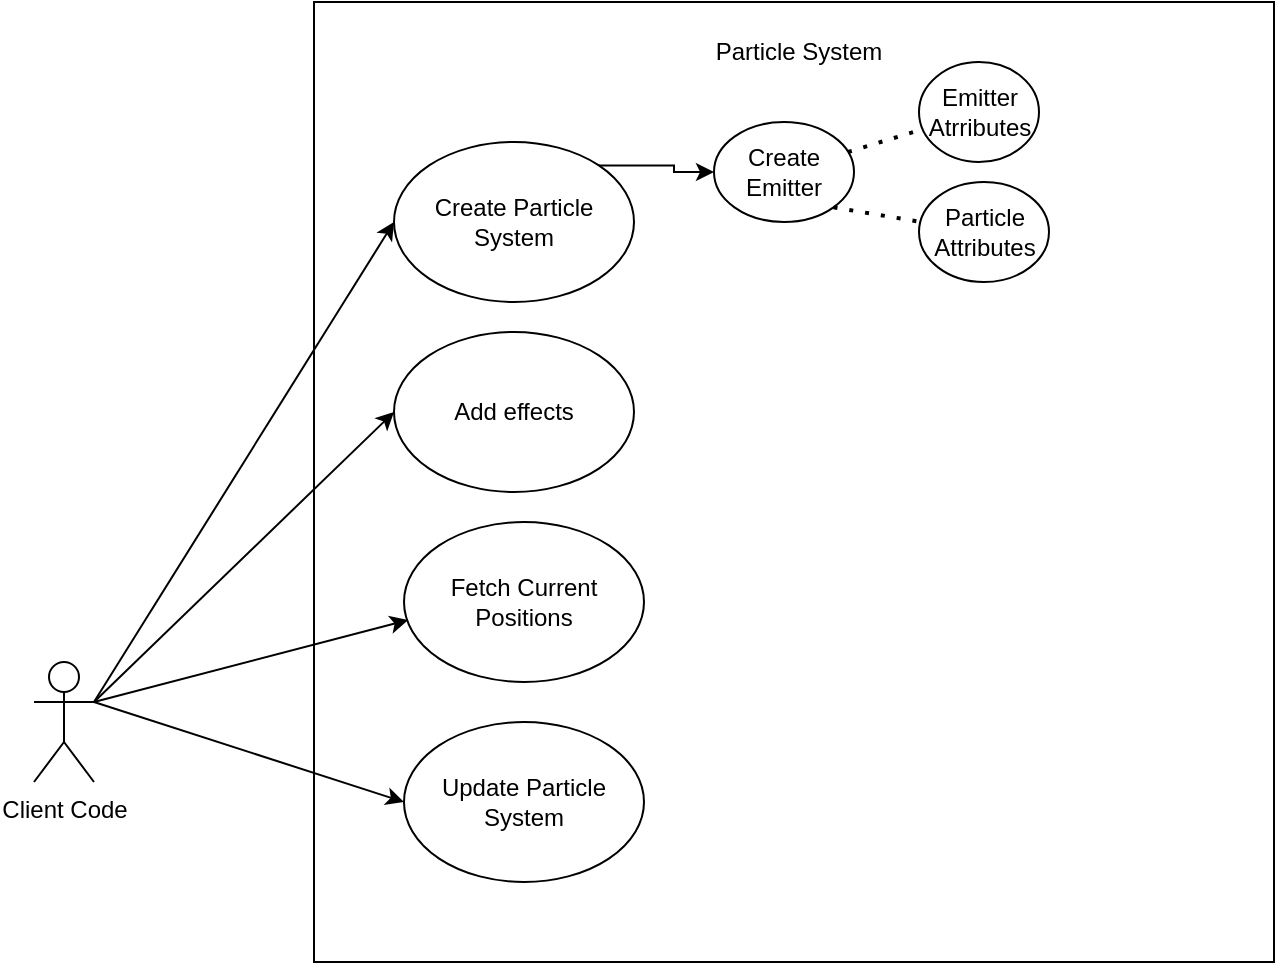 <mxfile version="20.8.10" type="github">
  <diagram name="Page-1" id="-KUHA0uhdDcDGpeTGAT7">
    <mxGraphModel dx="1434" dy="926" grid="1" gridSize="10" guides="1" tooltips="1" connect="1" arrows="1" fold="1" page="1" pageScale="1" pageWidth="850" pageHeight="1100" math="0" shadow="0">
      <root>
        <mxCell id="0" />
        <mxCell id="1" parent="0" />
        <mxCell id="vP3fYz3fagOJ1adBa3ro-2" value="Client Code&lt;br&gt;" style="shape=umlActor;verticalLabelPosition=bottom;verticalAlign=top;html=1;outlineConnect=0;" vertex="1" parent="1">
          <mxGeometry x="30" y="380" width="30" height="60" as="geometry" />
        </mxCell>
        <mxCell id="vP3fYz3fagOJ1adBa3ro-4" value="" style="whiteSpace=wrap;html=1;aspect=fixed;" vertex="1" parent="1">
          <mxGeometry x="170" y="50" width="480" height="480" as="geometry" />
        </mxCell>
        <mxCell id="vP3fYz3fagOJ1adBa3ro-5" value="Particle System" style="text;html=1;strokeColor=none;fillColor=none;align=center;verticalAlign=middle;whiteSpace=wrap;rounded=0;" vertex="1" parent="1">
          <mxGeometry x="360" y="60" width="105" height="30" as="geometry" />
        </mxCell>
        <mxCell id="vP3fYz3fagOJ1adBa3ro-24" style="edgeStyle=orthogonalEdgeStyle;rounded=0;orthogonalLoop=1;jettySize=auto;html=1;exitX=1;exitY=0;exitDx=0;exitDy=0;" edge="1" parent="1" source="vP3fYz3fagOJ1adBa3ro-6" target="vP3fYz3fagOJ1adBa3ro-11">
          <mxGeometry relative="1" as="geometry" />
        </mxCell>
        <mxCell id="vP3fYz3fagOJ1adBa3ro-6" value="Create Particle System" style="ellipse;whiteSpace=wrap;html=1;" vertex="1" parent="1">
          <mxGeometry x="210" y="120" width="120" height="80" as="geometry" />
        </mxCell>
        <mxCell id="vP3fYz3fagOJ1adBa3ro-7" value="Update Particle System" style="ellipse;whiteSpace=wrap;html=1;" vertex="1" parent="1">
          <mxGeometry x="215" y="410" width="120" height="80" as="geometry" />
        </mxCell>
        <mxCell id="vP3fYz3fagOJ1adBa3ro-8" value="Fetch Current Positions" style="ellipse;whiteSpace=wrap;html=1;" vertex="1" parent="1">
          <mxGeometry x="215" y="310" width="120" height="80" as="geometry" />
        </mxCell>
        <mxCell id="vP3fYz3fagOJ1adBa3ro-11" value="Create Emitter" style="ellipse;whiteSpace=wrap;html=1;" vertex="1" parent="1">
          <mxGeometry x="370" y="110" width="70" height="50" as="geometry" />
        </mxCell>
        <mxCell id="vP3fYz3fagOJ1adBa3ro-12" value="Emitter Atrributes" style="ellipse;whiteSpace=wrap;html=1;" vertex="1" parent="1">
          <mxGeometry x="472.5" y="80" width="60" height="50" as="geometry" />
        </mxCell>
        <mxCell id="vP3fYz3fagOJ1adBa3ro-15" value="Particle Attributes" style="ellipse;whiteSpace=wrap;html=1;" vertex="1" parent="1">
          <mxGeometry x="472.5" y="140" width="65" height="50" as="geometry" />
        </mxCell>
        <mxCell id="vP3fYz3fagOJ1adBa3ro-20" value="" style="endArrow=none;dashed=1;html=1;dashPattern=1 3;strokeWidth=2;rounded=0;exitX=1;exitY=1;exitDx=0;exitDy=0;" edge="1" parent="1" source="vP3fYz3fagOJ1adBa3ro-11" target="vP3fYz3fagOJ1adBa3ro-15">
          <mxGeometry width="50" height="50" relative="1" as="geometry">
            <mxPoint x="425" y="560" as="sourcePoint" />
            <mxPoint x="475" y="510" as="targetPoint" />
          </mxGeometry>
        </mxCell>
        <mxCell id="vP3fYz3fagOJ1adBa3ro-21" value="" style="endArrow=none;dashed=1;html=1;dashPattern=1 3;strokeWidth=2;rounded=0;exitX=0.957;exitY=0.3;exitDx=0;exitDy=0;exitPerimeter=0;" edge="1" parent="1" source="vP3fYz3fagOJ1adBa3ro-11" target="vP3fYz3fagOJ1adBa3ro-12">
          <mxGeometry width="50" height="50" relative="1" as="geometry">
            <mxPoint x="425" y="560" as="sourcePoint" />
            <mxPoint x="475" y="510" as="targetPoint" />
          </mxGeometry>
        </mxCell>
        <mxCell id="vP3fYz3fagOJ1adBa3ro-46" value="" style="endArrow=classic;html=1;rounded=0;exitX=1;exitY=0.333;exitDx=0;exitDy=0;exitPerimeter=0;entryX=0;entryY=0.5;entryDx=0;entryDy=0;" edge="1" parent="1" source="vP3fYz3fagOJ1adBa3ro-2" target="vP3fYz3fagOJ1adBa3ro-6">
          <mxGeometry width="50" height="50" relative="1" as="geometry">
            <mxPoint x="340" y="420" as="sourcePoint" />
            <mxPoint x="390" y="370" as="targetPoint" />
          </mxGeometry>
        </mxCell>
        <mxCell id="vP3fYz3fagOJ1adBa3ro-47" value="" style="endArrow=classic;html=1;rounded=0;entryX=0.017;entryY=0.613;entryDx=0;entryDy=0;entryPerimeter=0;" edge="1" parent="1" target="vP3fYz3fagOJ1adBa3ro-8">
          <mxGeometry width="50" height="50" relative="1" as="geometry">
            <mxPoint x="60" y="400" as="sourcePoint" />
            <mxPoint x="390" y="370" as="targetPoint" />
          </mxGeometry>
        </mxCell>
        <mxCell id="vP3fYz3fagOJ1adBa3ro-48" value="" style="endArrow=classic;html=1;rounded=0;entryX=0;entryY=0.5;entryDx=0;entryDy=0;" edge="1" parent="1" target="vP3fYz3fagOJ1adBa3ro-7">
          <mxGeometry width="50" height="50" relative="1" as="geometry">
            <mxPoint x="60" y="400" as="sourcePoint" />
            <mxPoint x="390" y="370" as="targetPoint" />
          </mxGeometry>
        </mxCell>
        <mxCell id="vP3fYz3fagOJ1adBa3ro-49" value="Add effects" style="ellipse;whiteSpace=wrap;html=1;" vertex="1" parent="1">
          <mxGeometry x="210" y="215" width="120" height="80" as="geometry" />
        </mxCell>
        <mxCell id="vP3fYz3fagOJ1adBa3ro-50" value="" style="endArrow=classic;html=1;rounded=0;entryX=0;entryY=0.5;entryDx=0;entryDy=0;" edge="1" parent="1" target="vP3fYz3fagOJ1adBa3ro-49">
          <mxGeometry width="50" height="50" relative="1" as="geometry">
            <mxPoint x="60" y="400" as="sourcePoint" />
            <mxPoint x="390" y="370" as="targetPoint" />
          </mxGeometry>
        </mxCell>
      </root>
    </mxGraphModel>
  </diagram>
</mxfile>
